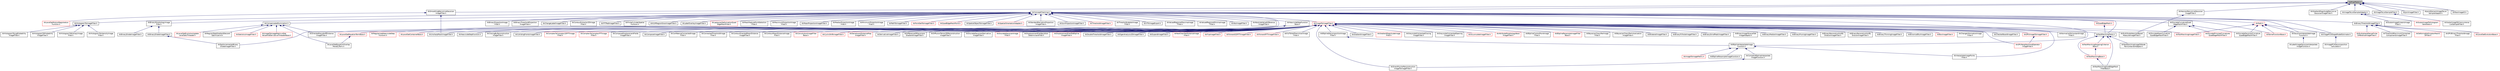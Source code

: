 digraph "itkPixelTraits.h"
{
 // LATEX_PDF_SIZE
  edge [fontname="Helvetica",fontsize="10",labelfontname="Helvetica",labelfontsize="10"];
  node [fontname="Helvetica",fontsize="10",shape=record];
  Node1 [label="itkPixelTraits.h",height=0.2,width=0.4,color="black", fillcolor="grey75", style="filled", fontcolor="black",tooltip=" "];
  Node1 -> Node2 [dir="back",color="midnightblue",fontsize="10",style="solid",fontname="Helvetica"];
  Node2 [label="itkConceptChecking.h",height=0.2,width=0.4,color="black", fillcolor="white", style="filled",URL="$itkConceptChecking_8h.html",tooltip=" "];
  Node2 -> Node3 [dir="back",color="midnightblue",fontsize="10",style="solid",fontname="Helvetica"];
  Node3 [label="itkAbsImageFilter.h",height=0.2,width=0.4,color="black", fillcolor="white", style="filled",URL="$itkAbsImageFilter_8h.html",tooltip=" "];
  Node2 -> Node4 [dir="back",color="midnightblue",fontsize="10",style="solid",fontname="Helvetica"];
  Node4 [label="itkAbsoluteValueDifference\lImageFilter.h",height=0.2,width=0.4,color="black", fillcolor="white", style="filled",URL="$itkAbsoluteValueDifferenceImageFilter_8h.html",tooltip=" "];
  Node2 -> Node5 [dir="back",color="midnightblue",fontsize="10",style="solid",fontname="Helvetica"];
  Node5 [label="itkBSplineInterpolateImage\lFunction.h",height=0.2,width=0.4,color="black", fillcolor="white", style="filled",URL="$itkBSplineInterpolateImageFunction_8h.html",tooltip=" "];
  Node5 -> Node6 [dir="back",color="midnightblue",fontsize="10",style="solid",fontname="Helvetica"];
  Node6 [label="itkBSplineResampleImageFunction.h",height=0.2,width=0.4,color="black", fillcolor="white", style="filled",URL="$itkBSplineResampleImageFunction_8h.html",tooltip=" "];
  Node5 -> Node7 [dir="back",color="midnightblue",fontsize="10",style="solid",fontname="Helvetica"];
  Node7 [label="itkComplexBSplineInterpolate\lImageFunction.h",height=0.2,width=0.4,color="black", fillcolor="white", style="filled",URL="$itkComplexBSplineInterpolateImageFunction_8h.html",tooltip=" "];
  Node7 -> Node8 [dir="back",color="midnightblue",fontsize="10",style="solid",fontname="Helvetica"];
  Node8 [label="itkDirectFourierReconstruction\lImageToImageFilter.h",height=0.2,width=0.4,color="black", fillcolor="white", style="filled",URL="$itkDirectFourierReconstructionImageToImageFilter_8h.html",tooltip=" "];
  Node5 -> Node9 [dir="back",color="midnightblue",fontsize="10",style="solid",fontname="Helvetica"];
  Node9 [label="itkImageToImageMetric.h",height=0.2,width=0.4,color="red", fillcolor="white", style="filled",URL="$itkImageToImageMetric_8h.html",tooltip=" "];
  Node5 -> Node28 [dir="back",color="midnightblue",fontsize="10",style="solid",fontname="Helvetica"];
  Node28 [label="itkInterpolateImagePoints\lFilter.h",height=0.2,width=0.4,color="black", fillcolor="white", style="filled",URL="$itkInterpolateImagePointsFilter_8h.html",tooltip=" "];
  Node2 -> Node29 [dir="back",color="midnightblue",fontsize="10",style="solid",fontname="Helvetica"];
  Node29 [label="itkBinaryMorphologyImage\lFilter.h",height=0.2,width=0.4,color="black", fillcolor="white", style="filled",URL="$itkBinaryMorphologyImageFilter_8h.html",tooltip=" "];
  Node29 -> Node30 [dir="back",color="midnightblue",fontsize="10",style="solid",fontname="Helvetica"];
  Node30 [label="itkBinaryDilateImageFilter.h",height=0.2,width=0.4,color="black", fillcolor="white", style="filled",URL="$itkBinaryDilateImageFilter_8h.html",tooltip=" "];
  Node30 -> Node31 [dir="back",color="midnightblue",fontsize="10",style="solid",fontname="Helvetica"];
  Node31 [label="itkFastIncrementalBinary\lDilateImageFilter.h",height=0.2,width=0.4,color="black", fillcolor="white", style="filled",URL="$itkFastIncrementalBinaryDilateImageFilter_8h.html",tooltip=" "];
  Node29 -> Node32 [dir="back",color="midnightblue",fontsize="10",style="solid",fontname="Helvetica"];
  Node32 [label="itkBinaryErodeImageFilter.h",height=0.2,width=0.4,color="black", fillcolor="white", style="filled",URL="$itkBinaryErodeImageFilter_8h.html",tooltip=" "];
  Node2 -> Node33 [dir="back",color="midnightblue",fontsize="10",style="solid",fontname="Helvetica"];
  Node33 [label="itkBinaryProjectionImage\lFilter.h",height=0.2,width=0.4,color="black", fillcolor="white", style="filled",URL="$itkBinaryProjectionImageFilter_8h.html",tooltip=" "];
  Node2 -> Node34 [dir="back",color="midnightblue",fontsize="10",style="solid",fontname="Helvetica"];
  Node34 [label="itkBinaryThresholdImageFilter.h",height=0.2,width=0.4,color="black", fillcolor="white", style="filled",URL="$itkBinaryThresholdImageFilter_8h.html",tooltip=" "];
  Node34 -> Node35 [dir="back",color="midnightblue",fontsize="10",style="solid",fontname="Helvetica"];
  Node35 [label="itkDeformableSimplexMesh3\lDFilter.h",height=0.2,width=0.4,color="red", fillcolor="white", style="filled",URL="$itkDeformableSimplexMesh3DFilter_8h.html",tooltip=" "];
  Node34 -> Node38 [dir="back",color="midnightblue",fontsize="10",style="solid",fontname="Helvetica"];
  Node38 [label="itkGPUBinaryThresholdImage\lFilter.h",height=0.2,width=0.4,color="black", fillcolor="white", style="filled",URL="$itkGPUBinaryThresholdImageFilter_8h.html",tooltip=" "];
  Node34 -> Node39 [dir="back",color="midnightblue",fontsize="10",style="solid",fontname="Helvetica"];
  Node39 [label="itkLevelSetEvolutionBase.h",height=0.2,width=0.4,color="red", fillcolor="white", style="filled",URL="$itkLevelSetEvolutionBase_8h.html",tooltip=" "];
  Node34 -> Node41 [dir="back",color="midnightblue",fontsize="10",style="solid",fontname="Helvetica"];
  Node41 [label="itkMultiphaseDenseFinite\lDifferenceImageFilter.h",height=0.2,width=0.4,color="red", fillcolor="white", style="filled",URL="$itkMultiphaseDenseFiniteDifferenceImageFilter_8h.html",tooltip=" "];
  Node34 -> Node43 [dir="back",color="midnightblue",fontsize="10",style="solid",fontname="Helvetica"];
  Node43 [label="itkThresholdMaximumConnected\lComponentsImageFilter.h",height=0.2,width=0.4,color="black", fillcolor="white", style="filled",URL="$itkThresholdMaximumConnectedComponentsImageFilter_8h.html",tooltip=" "];
  Node2 -> Node44 [dir="back",color="midnightblue",fontsize="10",style="solid",fontname="Helvetica"];
  Node44 [label="itkBinaryThresholdProjection\lImageFilter.h",height=0.2,width=0.4,color="black", fillcolor="white", style="filled",URL="$itkBinaryThresholdProjectionImageFilter_8h.html",tooltip=" "];
  Node2 -> Node45 [dir="back",color="midnightblue",fontsize="10",style="solid",fontname="Helvetica"];
  Node45 [label="itkChangeLabelImageFilter.h",height=0.2,width=0.4,color="black", fillcolor="white", style="filled",URL="$itkChangeLabelImageFilter_8h.html",tooltip=" "];
  Node2 -> Node46 [dir="back",color="midnightblue",fontsize="10",style="solid",fontname="Helvetica"];
  Node46 [label="itkCompensatedSummation.h",height=0.2,width=0.4,color="black", fillcolor="white", style="filled",URL="$itkCompensatedSummation_8h.html",tooltip=" "];
  Node46 -> Node47 [dir="back",color="midnightblue",fontsize="10",style="solid",fontname="Helvetica"];
  Node47 [label="itkDirectedHausdorffDistance\lImageFilter.h",height=0.2,width=0.4,color="black", fillcolor="white", style="filled",URL="$itkDirectedHausdorffDistanceImageFilter_8h.html",tooltip=" "];
  Node46 -> Node48 [dir="back",color="midnightblue",fontsize="10",style="solid",fontname="Helvetica"];
  Node48 [label="itkImageToImageMetricv4Get\lValueAndDerivativeThreaderBase.h",height=0.2,width=0.4,color="red", fillcolor="white", style="filled",URL="$itkImageToImageMetricv4GetValueAndDerivativeThreaderBase_8h.html",tooltip=" "];
  Node46 -> Node69 [dir="back",color="midnightblue",fontsize="10",style="solid",fontname="Helvetica"];
  Node69 [label="itkLevelSetEquationOverlap\lPenaltyTerm.h",height=0.2,width=0.4,color="black", fillcolor="white", style="filled",URL="$itkLevelSetEquationOverlapPenaltyTerm_8h.html",tooltip=" "];
  Node46 -> Node70 [dir="back",color="midnightblue",fontsize="10",style="solid",fontname="Helvetica"];
  Node70 [label="itkLevelSetEvolutionUpdate\lLevelSetsThreader.h",height=0.2,width=0.4,color="red", fillcolor="white", style="filled",URL="$itkLevelSetEvolutionUpdateLevelSetsThreader_8h.html",tooltip=" "];
  Node46 -> Node71 [dir="back",color="midnightblue",fontsize="10",style="solid",fontname="Helvetica"];
  Node71 [label="itkRegularStepGradientDescent\lOptimizerv4.h",height=0.2,width=0.4,color="black", fillcolor="white", style="filled",URL="$itkRegularStepGradientDescentOptimizerv4_8h.html",tooltip=" "];
  Node46 -> Node72 [dir="back",color="midnightblue",fontsize="10",style="solid",fontname="Helvetica"];
  Node72 [label="itkStatisticsImageFilter.h",height=0.2,width=0.4,color="red", fillcolor="white", style="filled",URL="$itkStatisticsImageFilter_8h.html",tooltip=" "];
  Node2 -> Node74 [dir="back",color="midnightblue",fontsize="10",style="solid",fontname="Helvetica"];
  Node74 [label="itkContourExtractor2DImage\lFilter.h",height=0.2,width=0.4,color="black", fillcolor="white", style="filled",URL="$itkContourExtractor2DImageFilter_8h.html",tooltip=" "];
  Node2 -> Node75 [dir="back",color="midnightblue",fontsize="10",style="solid",fontname="Helvetica"];
  Node75 [label="itkDiscreteCurvatureQuad\lEdgeMeshFilter.h",height=0.2,width=0.4,color="black", fillcolor="white", style="filled",URL="$itkDiscreteCurvatureQuadEdgeMeshFilter_8h.html",tooltip=" "];
  Node75 -> Node76 [dir="back",color="midnightblue",fontsize="10",style="solid",fontname="Helvetica"];
  Node76 [label="itkDiscreteGaussianCurvature\lQuadEdgeMeshFilter.h",height=0.2,width=0.4,color="black", fillcolor="white", style="filled",URL="$itkDiscreteGaussianCurvatureQuadEdgeMeshFilter_8h.html",tooltip=" "];
  Node75 -> Node77 [dir="back",color="midnightblue",fontsize="10",style="solid",fontname="Helvetica"];
  Node77 [label="itkDiscreteMeanCurvature\lQuadEdgeMeshFilter.h",height=0.2,width=0.4,color="black", fillcolor="white", style="filled",URL="$itkDiscreteMeanCurvatureQuadEdgeMeshFilter_8h.html",tooltip=" "];
  Node75 -> Node78 [dir="back",color="midnightblue",fontsize="10",style="solid",fontname="Helvetica"];
  Node78 [label="itkDiscretePrincipalCurvatures\lQuadEdgeMeshFilter.h",height=0.2,width=0.4,color="red", fillcolor="white", style="filled",URL="$itkDiscretePrincipalCurvaturesQuadEdgeMeshFilter_8h.html",tooltip=" "];
  Node2 -> Node81 [dir="back",color="midnightblue",fontsize="10",style="solid",fontname="Helvetica"];
  Node81 [label="itkFFTPadImageFilter.h",height=0.2,width=0.4,color="black", fillcolor="white", style="filled",URL="$itkFFTPadImageFilter_8h.html",tooltip=" "];
  Node2 -> Node31 [dir="back",color="midnightblue",fontsize="10",style="solid",fontname="Helvetica"];
  Node2 -> Node82 [dir="back",color="midnightblue",fontsize="10",style="solid",fontname="Helvetica"];
  Node82 [label="itkFastMarchingTraits.h",height=0.2,width=0.4,color="black", fillcolor="white", style="filled",URL="$itkFastMarchingTraits_8h.html",tooltip=" "];
  Node82 -> Node83 [dir="back",color="midnightblue",fontsize="10",style="solid",fontname="Helvetica"];
  Node83 [label="itkFastMarchingBase.h",height=0.2,width=0.4,color="red", fillcolor="white", style="filled",URL="$itkFastMarchingBase_8h.html",tooltip=" "];
  Node83 -> Node87 [dir="back",color="midnightblue",fontsize="10",style="solid",fontname="Helvetica"];
  Node87 [label="itkFastMarchingQuadEdgeMesh\lFilterBase.h",height=0.2,width=0.4,color="black", fillcolor="white", style="filled",URL="$itkFastMarchingQuadEdgeMeshFilterBase_8h.html",tooltip=" "];
  Node82 -> Node88 [dir="back",color="midnightblue",fontsize="10",style="solid",fontname="Helvetica"];
  Node88 [label="itkFastMarchingImageToNode\lPairContainerAdaptor.h",height=0.2,width=0.4,color="black", fillcolor="white", style="filled",URL="$itkFastMarchingImageToNodePairContainerAdaptor_8h.html",tooltip=" "];
  Node82 -> Node87 [dir="back",color="midnightblue",fontsize="10",style="solid",fontname="Helvetica"];
  Node82 -> Node89 [dir="back",color="midnightblue",fontsize="10",style="solid",fontname="Helvetica"];
  Node89 [label="itkFastMarchingStoppingCriterion\lBase.h",height=0.2,width=0.4,color="red", fillcolor="white", style="filled",URL="$itkFastMarchingStoppingCriterionBase_8h.html",tooltip=" "];
  Node89 -> Node83 [dir="back",color="midnightblue",fontsize="10",style="solid",fontname="Helvetica"];
  Node2 -> Node93 [dir="back",color="midnightblue",fontsize="10",style="solid",fontname="Helvetica"];
  Node93 [label="itkFiniteCylinderSpatial\lFunction.h",height=0.2,width=0.4,color="black", fillcolor="white", style="filled",URL="$itkFiniteCylinderSpatialFunction_8h.html",tooltip=" "];
  Node2 -> Node94 [dir="back",color="midnightblue",fontsize="10",style="solid",fontname="Helvetica"];
  Node94 [label="itkGaussianInterpolateImage\lFunction.h",height=0.2,width=0.4,color="black", fillcolor="white", style="filled",URL="$itkGaussianInterpolateImageFunction_8h.html",tooltip=" "];
  Node94 -> Node95 [dir="back",color="midnightblue",fontsize="10",style="solid",fontname="Helvetica"];
  Node95 [label="itkLabelImageGaussianInterpolate\lImageFunction.h",height=0.2,width=0.4,color="black", fillcolor="white", style="filled",URL="$itkLabelImageGaussianInterpolateImageFunction_8h.html",tooltip=" "];
  Node2 -> Node96 [dir="back",color="midnightblue",fontsize="10",style="solid",fontname="Helvetica"];
  Node96 [label="itkHeavisideStepFunction\lBase.h",height=0.2,width=0.4,color="black", fillcolor="white", style="filled",URL="$itkHeavisideStepFunctionBase_8h.html",tooltip=" "];
  Node96 -> Node97 [dir="back",color="midnightblue",fontsize="10",style="solid",fontname="Helvetica"];
  Node97 [label="itkHeavisideStepFunction.h",height=0.2,width=0.4,color="black", fillcolor="white", style="filled",URL="$itkHeavisideStepFunction_8h.html",tooltip=" "];
  Node96 -> Node98 [dir="back",color="midnightblue",fontsize="10",style="solid",fontname="Helvetica"];
  Node98 [label="itkLevelSetContainerBase.h",height=0.2,width=0.4,color="red", fillcolor="white", style="filled",URL="$itkLevelSetContainerBase_8h.html",tooltip=" "];
  Node96 -> Node100 [dir="back",color="midnightblue",fontsize="10",style="solid",fontname="Helvetica"];
  Node100 [label="itkLevelSetEquationTermBase.h",height=0.2,width=0.4,color="red", fillcolor="white", style="filled",URL="$itkLevelSetEquationTermBase_8h.html",tooltip=" "];
  Node100 -> Node69 [dir="back",color="midnightblue",fontsize="10",style="solid",fontname="Helvetica"];
  Node96 -> Node110 [dir="back",color="midnightblue",fontsize="10",style="solid",fontname="Helvetica"];
  Node110 [label="itkRegularizedHeavisideStep\lFunction.h",height=0.2,width=0.4,color="red", fillcolor="white", style="filled",URL="$itkRegularizedHeavisideStepFunction_8h.html",tooltip=" "];
  Node2 -> Node117 [dir="back",color="midnightblue",fontsize="10",style="solid",fontname="Helvetica"];
  Node117 [label="itkHistogramToImageFilter.h",height=0.2,width=0.4,color="black", fillcolor="white", style="filled",URL="$itkHistogramToImageFilter_8h.html",tooltip=" "];
  Node117 -> Node118 [dir="back",color="midnightblue",fontsize="10",style="solid",fontname="Helvetica"];
  Node118 [label="itkHistogramToEntropyImage\lFilter.h",height=0.2,width=0.4,color="black", fillcolor="white", style="filled",URL="$itkHistogramToEntropyImageFilter_8h.html",tooltip=" "];
  Node117 -> Node119 [dir="back",color="midnightblue",fontsize="10",style="solid",fontname="Helvetica"];
  Node119 [label="itkHistogramToIntensityImage\lFilter.h",height=0.2,width=0.4,color="black", fillcolor="white", style="filled",URL="$itkHistogramToIntensityImageFilter_8h.html",tooltip=" "];
  Node117 -> Node120 [dir="back",color="midnightblue",fontsize="10",style="solid",fontname="Helvetica"];
  Node120 [label="itkHistogramToLogProbability\lImageFilter.h",height=0.2,width=0.4,color="black", fillcolor="white", style="filled",URL="$itkHistogramToLogProbabilityImageFilter_8h.html",tooltip=" "];
  Node117 -> Node121 [dir="back",color="midnightblue",fontsize="10",style="solid",fontname="Helvetica"];
  Node121 [label="itkHistogramToProbability\lImageFilter.h",height=0.2,width=0.4,color="black", fillcolor="white", style="filled",URL="$itkHistogramToProbabilityImageFilter_8h.html",tooltip=" "];
  Node2 -> Node122 [dir="back",color="midnightblue",fontsize="10",style="solid",fontname="Helvetica"];
  Node122 [label="itkImagePCAShapeModelEstimator.h",height=0.2,width=0.4,color="black", fillcolor="white", style="filled",URL="$itkImagePCAShapeModelEstimator_8h.html",tooltip=" "];
  Node122 -> Node123 [dir="back",color="midnightblue",fontsize="10",style="solid",fontname="Helvetica"];
  Node123 [label="itkImagePCADecomposition\lCalculator.h",height=0.2,width=0.4,color="black", fillcolor="white", style="filled",URL="$itkImagePCADecompositionCalculator_8h.html",tooltip=" "];
  Node2 -> Node124 [dir="back",color="midnightblue",fontsize="10",style="solid",fontname="Helvetica"];
  Node124 [label="itkImageToImageFilter.h",height=0.2,width=0.4,color="red", fillcolor="white", style="filled",URL="$itkImageToImageFilter_8h.html",tooltip=" "];
  Node124 -> Node125 [dir="back",color="midnightblue",fontsize="10",style="solid",fontname="Helvetica"];
  Node125 [label="itkAccumulateImageFilter.h",height=0.2,width=0.4,color="red", fillcolor="white", style="filled",URL="$itkAccumulateImageFilter_8h.html",tooltip=" "];
  Node124 -> Node127 [dir="back",color="midnightblue",fontsize="10",style="solid",fontname="Helvetica"];
  Node127 [label="itkAttributeMorphologyBase\lImageFilter.h",height=0.2,width=0.4,color="red", fillcolor="white", style="filled",URL="$itkAttributeMorphologyBaseImageFilter_8h.html",tooltip=" "];
  Node124 -> Node130 [dir="back",color="midnightblue",fontsize="10",style="solid",fontname="Helvetica"];
  Node130 [label="itkBSplineControlPointImage\lFilter.h",height=0.2,width=0.4,color="black", fillcolor="white", style="filled",URL="$itkBSplineControlPointImageFilter_8h.html",tooltip=" "];
  Node124 -> Node131 [dir="back",color="midnightblue",fontsize="10",style="solid",fontname="Helvetica"];
  Node131 [label="itkBSplineDecompositionImage\lFilter.h",height=0.2,width=0.4,color="black", fillcolor="white", style="filled",URL="$itkBSplineDecompositionImageFilter_8h.html",tooltip=" "];
  Node131 -> Node5 [dir="back",color="midnightblue",fontsize="10",style="solid",fontname="Helvetica"];
  Node124 -> Node132 [dir="back",color="midnightblue",fontsize="10",style="solid",fontname="Helvetica"];
  Node132 [label="itkBSplineResampleImageFilter\lBase.h",height=0.2,width=0.4,color="red", fillcolor="white", style="filled",URL="$itkBSplineResampleImageFilterBase_8h.html",tooltip=" "];
  Node124 -> Node138 [dir="back",color="midnightblue",fontsize="10",style="solid",fontname="Helvetica"];
  Node138 [label="itkBayesianClassifierImage\lFilter.h",height=0.2,width=0.4,color="black", fillcolor="white", style="filled",URL="$itkBayesianClassifierImageFilter_8h.html",tooltip=" "];
  Node124 -> Node139 [dir="back",color="midnightblue",fontsize="10",style="solid",fontname="Helvetica"];
  Node139 [label="itkBayesianClassifierInitialization\lImageFilter.h",height=0.2,width=0.4,color="black", fillcolor="white", style="filled",URL="$itkBayesianClassifierInitializationImageFilter_8h.html",tooltip=" "];
  Node124 -> Node140 [dir="back",color="midnightblue",fontsize="10",style="solid",fontname="Helvetica"];
  Node140 [label="itkBilateralImageFilter.h",height=0.2,width=0.4,color="black", fillcolor="white", style="filled",URL="$itkBilateralImageFilter_8h.html",tooltip=" "];
  Node124 -> Node141 [dir="back",color="midnightblue",fontsize="10",style="solid",fontname="Helvetica"];
  Node141 [label="itkBinaryFillholeImageFilter.h",height=0.2,width=0.4,color="black", fillcolor="white", style="filled",URL="$itkBinaryFillholeImageFilter_8h.html",tooltip=" "];
  Node124 -> Node142 [dir="back",color="midnightblue",fontsize="10",style="solid",fontname="Helvetica"];
  Node142 [label="itkBinaryGrindPeakImageFilter.h",height=0.2,width=0.4,color="black", fillcolor="white", style="filled",URL="$itkBinaryGrindPeakImageFilter_8h.html",tooltip=" "];
  Node124 -> Node143 [dir="back",color="midnightblue",fontsize="10",style="solid",fontname="Helvetica"];
  Node143 [label="itkBinaryImageToLevelSet\lImageAdaptor.h",height=0.2,width=0.4,color="black", fillcolor="white", style="filled",URL="$itkBinaryImageToLevelSetImageAdaptor_8h.html",tooltip=" "];
  Node124 -> Node144 [dir="back",color="midnightblue",fontsize="10",style="solid",fontname="Helvetica"];
  Node144 [label="itkBinaryMedianImageFilter.h",height=0.2,width=0.4,color="black", fillcolor="white", style="filled",URL="$itkBinaryMedianImageFilter_8h.html",tooltip=" "];
  Node124 -> Node145 [dir="back",color="midnightblue",fontsize="10",style="solid",fontname="Helvetica"];
  Node145 [label="itkBinaryPruningImageFilter.h",height=0.2,width=0.4,color="black", fillcolor="white", style="filled",URL="$itkBinaryPruningImageFilter_8h.html",tooltip=" "];
  Node124 -> Node146 [dir="back",color="midnightblue",fontsize="10",style="solid",fontname="Helvetica"];
  Node146 [label="itkBinaryReconstructionBy\lDilationImageFilter.h",height=0.2,width=0.4,color="black", fillcolor="white", style="filled",URL="$itkBinaryReconstructionByDilationImageFilter_8h.html",tooltip=" "];
  Node124 -> Node147 [dir="back",color="midnightblue",fontsize="10",style="solid",fontname="Helvetica"];
  Node147 [label="itkBinaryReconstructionBy\lErosionImageFilter.h",height=0.2,width=0.4,color="black", fillcolor="white", style="filled",URL="$itkBinaryReconstructionByErosionImageFilter_8h.html",tooltip=" "];
  Node124 -> Node148 [dir="back",color="midnightblue",fontsize="10",style="solid",fontname="Helvetica"];
  Node148 [label="itkBinaryThinningImageFilter.h",height=0.2,width=0.4,color="black", fillcolor="white", style="filled",URL="$itkBinaryThinningImageFilter_8h.html",tooltip=" "];
  Node124 -> Node149 [dir="back",color="midnightblue",fontsize="10",style="solid",fontname="Helvetica"];
  Node149 [label="itkBinomialBlurImageFilter.h",height=0.2,width=0.4,color="black", fillcolor="white", style="filled",URL="$itkBinomialBlurImageFilter_8h.html",tooltip=" "];
  Node124 -> Node150 [dir="back",color="midnightblue",fontsize="10",style="solid",fontname="Helvetica"];
  Node150 [label="itkBoxImageFilter.h",height=0.2,width=0.4,color="red", fillcolor="white", style="filled",URL="$itkBoxImageFilter_8h.html",tooltip=" "];
  Node124 -> Node198 [dir="back",color="midnightblue",fontsize="10",style="solid",fontname="Helvetica"];
  Node198 [label="itkChangeInformationImage\lFilter.h",height=0.2,width=0.4,color="black", fillcolor="white", style="filled",URL="$itkChangeInformationImageFilter_8h.html",tooltip=" "];
  Node124 -> Node199 [dir="back",color="midnightblue",fontsize="10",style="solid",fontname="Helvetica"];
  Node199 [label="itkCheckerBoardImageFilter.h",height=0.2,width=0.4,color="black", fillcolor="white", style="filled",URL="$itkCheckerBoardImageFilter_8h.html",tooltip=" "];
  Node124 -> Node200 [dir="back",color="midnightblue",fontsize="10",style="solid",fontname="Helvetica"];
  Node200 [label="itkClosingByReconstruction\lImageFilter.h",height=0.2,width=0.4,color="black", fillcolor="white", style="filled",URL="$itkClosingByReconstructionImageFilter_8h.html",tooltip=" "];
  Node124 -> Node201 [dir="back",color="midnightblue",fontsize="10",style="solid",fontname="Helvetica"];
  Node201 [label="itkCollidingFrontsImageFilter.h",height=0.2,width=0.4,color="black", fillcolor="white", style="filled",URL="$itkCollidingFrontsImageFilter_8h.html",tooltip=" "];
  Node124 -> Node202 [dir="back",color="midnightblue",fontsize="10",style="solid",fontname="Helvetica"];
  Node202 [label="itkComplexToComplex1DFFTImage\lFilter.h",height=0.2,width=0.4,color="red", fillcolor="white", style="filled",URL="$itkComplexToComplex1DFFTImageFilter_8h.html",tooltip=" "];
  Node124 -> Node205 [dir="back",color="midnightblue",fontsize="10",style="solid",fontname="Helvetica"];
  Node205 [label="itkComplexToComplexFFTImage\lFilter.h",height=0.2,width=0.4,color="red", fillcolor="white", style="filled",URL="$itkComplexToComplexFFTImageFilter_8h.html",tooltip=" "];
  Node124 -> Node208 [dir="back",color="midnightblue",fontsize="10",style="solid",fontname="Helvetica"];
  Node208 [label="itkComposeDisplacementFields\lImageFilter.h",height=0.2,width=0.4,color="black", fillcolor="white", style="filled",URL="$itkComposeDisplacementFieldsImageFilter_8h.html",tooltip=" "];
  Node124 -> Node209 [dir="back",color="midnightblue",fontsize="10",style="solid",fontname="Helvetica"];
  Node209 [label="itkComposeImageFilter.h",height=0.2,width=0.4,color="black", fillcolor="white", style="filled",URL="$itkComposeImageFilter_8h.html",tooltip=" "];
  Node124 -> Node210 [dir="back",color="midnightblue",fontsize="10",style="solid",fontname="Helvetica"];
  Node210 [label="itkConfidenceConnectedImage\lFilter.h",height=0.2,width=0.4,color="black", fillcolor="white", style="filled",URL="$itkConfidenceConnectedImageFilter_8h.html",tooltip=" "];
  Node124 -> Node211 [dir="back",color="midnightblue",fontsize="10",style="solid",fontname="Helvetica"];
  Node211 [label="itkConnectedThresholdImage\lFilter.h",height=0.2,width=0.4,color="black", fillcolor="white", style="filled",URL="$itkConnectedThresholdImageFilter_8h.html",tooltip=" "];
  Node124 -> Node212 [dir="back",color="midnightblue",fontsize="10",style="solid",fontname="Helvetica"];
  Node212 [label="itkContourDirectedMeanDistance\lImageFilter.h",height=0.2,width=0.4,color="black", fillcolor="white", style="filled",URL="$itkContourDirectedMeanDistanceImageFilter_8h.html",tooltip=" "];
  Node124 -> Node213 [dir="back",color="midnightblue",fontsize="10",style="solid",fontname="Helvetica"];
  Node213 [label="itkContourMeanDistanceImage\lFilter.h",height=0.2,width=0.4,color="black", fillcolor="white", style="filled",URL="$itkContourMeanDistanceImageFilter_8h.html",tooltip=" "];
  Node124 -> Node214 [dir="back",color="midnightblue",fontsize="10",style="solid",fontname="Helvetica"];
  Node214 [label="itkConvolutionImageFilter\lBase.h",height=0.2,width=0.4,color="red", fillcolor="white", style="filled",URL="$itkConvolutionImageFilterBase_8h.html",tooltip=" "];
  Node124 -> Node228 [dir="back",color="midnightblue",fontsize="10",style="solid",fontname="Helvetica"];
  Node228 [label="itkCyclicShiftImageFilter.h",height=0.2,width=0.4,color="red", fillcolor="white", style="filled",URL="$itkCyclicShiftImageFilter_8h.html",tooltip=" "];
  Node124 -> Node230 [dir="back",color="midnightblue",fontsize="10",style="solid",fontname="Helvetica"];
  Node230 [label="itkDanielssonDistanceMap\lImageFilter.h",height=0.2,width=0.4,color="red", fillcolor="white", style="filled",URL="$itkDanielssonDistanceMapImageFilter_8h.html",tooltip=" "];
  Node124 -> Node234 [dir="back",color="midnightblue",fontsize="10",style="solid",fontname="Helvetica"];
  Node234 [label="itkDerivativeImageFilter.h",height=0.2,width=0.4,color="black", fillcolor="white", style="filled",URL="$itkDerivativeImageFilter_8h.html",tooltip=" "];
  Node124 -> Node235 [dir="back",color="midnightblue",fontsize="10",style="solid",fontname="Helvetica"];
  Node235 [label="itkDifferenceOfGaussians\lGradientImageFilter.h",height=0.2,width=0.4,color="black", fillcolor="white", style="filled",URL="$itkDifferenceOfGaussiansGradientImageFilter_8h.html",tooltip=" "];
  Node124 -> Node236 [dir="back",color="midnightblue",fontsize="10",style="solid",fontname="Helvetica"];
  Node236 [label="itkDiffusionTensor3DReconstruction\lImageFilter.h",height=0.2,width=0.4,color="black", fillcolor="white", style="filled",URL="$itkDiffusionTensor3DReconstructionImageFilter_8h.html",tooltip=" "];
  Node124 -> Node8 [dir="back",color="midnightblue",fontsize="10",style="solid",fontname="Helvetica"];
  Node124 -> Node47 [dir="back",color="midnightblue",fontsize="10",style="solid",fontname="Helvetica"];
  Node124 -> Node237 [dir="back",color="midnightblue",fontsize="10",style="solid",fontname="Helvetica"];
  Node237 [label="itkDiscreteGaussianDerivative\lImageFilter.h",height=0.2,width=0.4,color="black", fillcolor="white", style="filled",URL="$itkDiscreteGaussianDerivativeImageFilter_8h.html",tooltip=" "];
  Node124 -> Node238 [dir="back",color="midnightblue",fontsize="10",style="solid",fontname="Helvetica"];
  Node238 [label="itkDiscreteGaussianImage\lFilter.h",height=0.2,width=0.4,color="red", fillcolor="white", style="filled",URL="$itkDiscreteGaussianImageFilter_8h.html",tooltip=" "];
  Node124 -> Node241 [dir="back",color="midnightblue",fontsize="10",style="solid",fontname="Helvetica"];
  Node241 [label="itkDisplacementFieldJacobian\lDeterminantFilter.h",height=0.2,width=0.4,color="black", fillcolor="white", style="filled",URL="$itkDisplacementFieldJacobianDeterminantFilter_8h.html",tooltip=" "];
  Node124 -> Node242 [dir="back",color="midnightblue",fontsize="10",style="solid",fontname="Helvetica"];
  Node242 [label="itkDisplacementFieldToBSpline\lImageFilter.h",height=0.2,width=0.4,color="red", fillcolor="white", style="filled",URL="$itkDisplacementFieldToBSplineImageFilter_8h.html",tooltip=" "];
  Node124 -> Node245 [dir="back",color="midnightblue",fontsize="10",style="solid",fontname="Helvetica"];
  Node245 [label="itkDoubleThresholdImageFilter.h",height=0.2,width=0.4,color="black", fillcolor="white", style="filled",URL="$itkDoubleThresholdImageFilter_8h.html",tooltip=" "];
  Node124 -> Node246 [dir="back",color="midnightblue",fontsize="10",style="solid",fontname="Helvetica"];
  Node246 [label="itkEigenAnalysis2DImageFilter.h",height=0.2,width=0.4,color="black", fillcolor="white", style="filled",URL="$itkEigenAnalysis2DImageFilter_8h.html",tooltip=" "];
  Node124 -> Node247 [dir="back",color="midnightblue",fontsize="10",style="solid",fontname="Helvetica"];
  Node247 [label="itkExpandImageFilter.h",height=0.2,width=0.4,color="black", fillcolor="white", style="filled",URL="$itkExpandImageFilter_8h.html",tooltip=" "];
  Node124 -> Node248 [dir="back",color="midnightblue",fontsize="10",style="solid",fontname="Helvetica"];
  Node248 [label="itkFastChamferDistanceImage\lFilter.h",height=0.2,width=0.4,color="red", fillcolor="white", style="filled",URL="$itkFastChamferDistanceImageFilter_8h.html",tooltip=" "];
  Node124 -> Node253 [dir="back",color="midnightblue",fontsize="10",style="solid",fontname="Helvetica"];
  Node253 [label="itkFastMarchingImageFilter.h",height=0.2,width=0.4,color="red", fillcolor="white", style="filled",URL="$itkFastMarchingImageFilter_8h.html",tooltip=" "];
  Node124 -> Node82 [dir="back",color="midnightblue",fontsize="10",style="solid",fontname="Helvetica"];
  Node124 -> Node259 [dir="back",color="midnightblue",fontsize="10",style="solid",fontname="Helvetica"];
  Node259 [label="itkFlipImageFilter.h",height=0.2,width=0.4,color="red", fillcolor="white", style="filled",URL="$itkFlipImageFilter_8h.html",tooltip=" "];
  Node124 -> Node261 [dir="back",color="midnightblue",fontsize="10",style="solid",fontname="Helvetica"];
  Node261 [label="itkForward1DFFTImageFilter.h",height=0.2,width=0.4,color="red", fillcolor="white", style="filled",URL="$itkForward1DFFTImageFilter_8h.html",tooltip=" "];
  Node124 -> Node264 [dir="back",color="midnightblue",fontsize="10",style="solid",fontname="Helvetica"];
  Node264 [label="itkForwardFFTImageFilter.h",height=0.2,width=0.4,color="red", fillcolor="white", style="filled",URL="$itkForwardFFTImageFilter_8h.html",tooltip=" "];
  Node124 -> Node267 [dir="back",color="midnightblue",fontsize="10",style="solid",fontname="Helvetica"];
  Node267 [label="itkFullToHalfHermitianImage\lFilter.h",height=0.2,width=0.4,color="black", fillcolor="white", style="filled",URL="$itkFullToHalfHermitianImageFilter_8h.html",tooltip=" "];
  Node124 -> Node268 [dir="back",color="midnightblue",fontsize="10",style="solid",fontname="Helvetica"];
  Node268 [label="itkGPUImageToImageFilter.h",height=0.2,width=0.4,color="red", fillcolor="white", style="filled",URL="$itkGPUImageToImageFilter_8h.html",tooltip=" "];
  Node268 -> Node279 [dir="back",color="midnightblue",fontsize="10",style="solid",fontname="Helvetica"];
  Node279 [label="itkGPUNeighborhoodOperator\lImageFilter.h",height=0.2,width=0.4,color="red", fillcolor="white", style="filled",URL="$itkGPUNeighborhoodOperatorImageFilter_8h.html",tooltip=" "];
  Node124 -> Node279 [dir="back",color="midnightblue",fontsize="10",style="solid",fontname="Helvetica"];
  Node124 -> Node280 [dir="back",color="midnightblue",fontsize="10",style="solid",fontname="Helvetica"];
  Node280 [label="itkGradientImageFilter.h",height=0.2,width=0.4,color="black", fillcolor="white", style="filled",URL="$itkGradientImageFilter_8h.html",tooltip=" "];
  Node124 -> Node281 [dir="back",color="midnightblue",fontsize="10",style="solid",fontname="Helvetica"];
  Node281 [label="itkGradientMagnitudeImage\lFilter.h",height=0.2,width=0.4,color="red", fillcolor="white", style="filled",URL="$itkGradientMagnitudeImageFilter_8h.html",tooltip=" "];
  Node124 -> Node283 [dir="back",color="midnightblue",fontsize="10",style="solid",fontname="Helvetica"];
  Node283 [label="itkGrayscaleConnectedClosing\lImageFilter.h",height=0.2,width=0.4,color="black", fillcolor="white", style="filled",URL="$itkGrayscaleConnectedClosingImageFilter_8h.html",tooltip=" "];
  Node124 -> Node284 [dir="back",color="midnightblue",fontsize="10",style="solid",fontname="Helvetica"];
  Node284 [label="itkGrayscaleConnectedOpening\lImageFilter.h",height=0.2,width=0.4,color="black", fillcolor="white", style="filled",URL="$itkGrayscaleConnectedOpeningImageFilter_8h.html",tooltip=" "];
  Node124 -> Node28 [dir="back",color="midnightblue",fontsize="10",style="solid",fontname="Helvetica"];
  Node124 -> Node416 [dir="back",color="midnightblue",fontsize="10",style="solid",fontname="Helvetica"];
  Node416 [label="itkMultiScaleHessianBased\lMeasureImageFilter.h",height=0.2,width=0.4,color="black", fillcolor="white", style="filled",URL="$itkMultiScaleHessianBasedMeasureImageFilter_8h.html",tooltip=" "];
  Node124 -> Node579 [dir="back",color="midnightblue",fontsize="10",style="solid",fontname="Helvetica"];
  Node579 [label="itkNormalizeToConstantImage\lFilter.h",height=0.2,width=0.4,color="black", fillcolor="white", style="filled",URL="$itkNormalizeToConstantImageFilter_8h.html",tooltip=" "];
  Node124 -> Node420 [dir="back",color="midnightblue",fontsize="10",style="solid",fontname="Helvetica"];
  Node420 [label="itkUnsharpMaskImageFilter.h",height=0.2,width=0.4,color="black", fillcolor="white", style="filled",URL="$itkUnsharpMaskImageFilter_8h.html",tooltip=" "];
  Node2 -> Node611 [dir="back",color="midnightblue",fontsize="10",style="solid",fontname="Helvetica"];
  Node611 [label="itkKLMRegionGrowImageFilter.h",height=0.2,width=0.4,color="black", fillcolor="white", style="filled",URL="$itkKLMRegionGrowImageFilter_8h.html",tooltip=" "];
  Node2 -> Node666 [dir="back",color="midnightblue",fontsize="10",style="solid",fontname="Helvetica"];
  Node666 [label="itkKernelFunctionBase.h",height=0.2,width=0.4,color="red", fillcolor="white", style="filled",URL="$itkKernelFunctionBase_8h.html",tooltip=" "];
  Node2 -> Node338 [dir="back",color="midnightblue",fontsize="10",style="solid",fontname="Helvetica"];
  Node338 [label="itkLabelOverlayImageFilter.h",height=0.2,width=0.4,color="black", fillcolor="white", style="filled",URL="$itkLabelOverlayImageFilter_8h.html",tooltip=" "];
  Node2 -> Node676 [dir="back",color="midnightblue",fontsize="10",style="solid",fontname="Helvetica"];
  Node676 [label="itkLaplacianDeformationQuad\lEdgeMeshFilter.h",height=0.2,width=0.4,color="red", fillcolor="white", style="filled",URL="$itkLaplacianDeformationQuadEdgeMeshFilter_8h.html",tooltip=" "];
  Node2 -> Node679 [dir="back",color="midnightblue",fontsize="10",style="solid",fontname="Helvetica"];
  Node679 [label="itkMaskFeaturePointSelection\lFilter.h",height=0.2,width=0.4,color="black", fillcolor="white", style="filled",URL="$itkMaskFeaturePointSelectionFilter_8h.html",tooltip=" "];
  Node2 -> Node680 [dir="back",color="midnightblue",fontsize="10",style="solid",fontname="Helvetica"];
  Node680 [label="itkMath.h",height=0.2,width=0.4,color="red", fillcolor="white", style="filled",URL="$itkMath_8h.html",tooltip=" "];
  Node680 -> Node76 [dir="back",color="midnightblue",fontsize="10",style="solid",fontname="Helvetica"];
  Node680 -> Node253 [dir="back",color="midnightblue",fontsize="10",style="solid",fontname="Helvetica"];
  Node680 -> Node94 [dir="back",color="midnightblue",fontsize="10",style="solid",fontname="Helvetica"];
  Node680 -> Node122 [dir="back",color="midnightblue",fontsize="10",style="solid",fontname="Helvetica"];
  Node680 -> Node666 [dir="back",color="midnightblue",fontsize="10",style="solid",fontname="Helvetica"];
  Node2 -> Node598 [dir="back",color="midnightblue",fontsize="10",style="solid",fontname="Helvetica"];
  Node598 [label="itkMaximumProjectionImage\lFilter.h",height=0.2,width=0.4,color="black", fillcolor="white", style="filled",URL="$itkMaximumProjectionImageFilter_8h.html",tooltip=" "];
  Node2 -> Node599 [dir="back",color="midnightblue",fontsize="10",style="solid",fontname="Helvetica"];
  Node599 [label="itkMeanProjectionImageFilter.h",height=0.2,width=0.4,color="black", fillcolor="white", style="filled",URL="$itkMeanProjectionImageFilter_8h.html",tooltip=" "];
  Node2 -> Node600 [dir="back",color="midnightblue",fontsize="10",style="solid",fontname="Helvetica"];
  Node600 [label="itkMedianProjectionImage\lFilter.h",height=0.2,width=0.4,color="black", fillcolor="white", style="filled",URL="$itkMedianProjectionImageFilter_8h.html",tooltip=" "];
  Node2 -> Node601 [dir="back",color="midnightblue",fontsize="10",style="solid",fontname="Helvetica"];
  Node601 [label="itkMinimumProjectionImage\lFilter.h",height=0.2,width=0.4,color="black", fillcolor="white", style="filled",URL="$itkMinimumProjectionImageFilter_8h.html",tooltip=" "];
  Node2 -> Node579 [dir="back",color="midnightblue",fontsize="10",style="solid",fontname="Helvetica"];
  Node2 -> Node878 [dir="back",color="midnightblue",fontsize="10",style="solid",fontname="Helvetica"];
  Node878 [label="itkPathToImageFilter.h",height=0.2,width=0.4,color="black", fillcolor="white", style="filled",URL="$itkPathToImageFilter_8h.html",tooltip=" "];
  Node2 -> Node879 [dir="back",color="midnightblue",fontsize="10",style="solid",fontname="Helvetica"];
  Node879 [label="itkPointSetToImageFilter.h",height=0.2,width=0.4,color="red", fillcolor="white", style="filled",URL="$itkPointSetToImageFilter_8h.html",tooltip=" "];
  Node2 -> Node1296 [dir="back",color="midnightblue",fontsize="10",style="solid",fontname="Helvetica"];
  Node1296 [label="itkQuadEdgeMesh.h",height=0.2,width=0.4,color="red", fillcolor="white", style="filled",URL="$itkQuadEdgeMesh_8h.html",tooltip=" "];
  Node1296 -> Node82 [dir="back",color="midnightblue",fontsize="10",style="solid",fontname="Helvetica"];
  Node2 -> Node1326 [dir="back",color="midnightblue",fontsize="10",style="solid",fontname="Helvetica"];
  Node1326 [label="itkQuadEdgeMeshPoint.h",height=0.2,width=0.4,color="red", fillcolor="white", style="filled",URL="$itkQuadEdgeMeshPoint_8h.html",tooltip=" "];
  Node2 -> Node881 [dir="back",color="midnightblue",fontsize="10",style="solid",fontname="Helvetica"];
  Node881 [label="itkSpatialObjectToImageFilter.h",height=0.2,width=0.4,color="black", fillcolor="white", style="filled",URL="$itkSpatialObjectToImageFilter_8h.html",tooltip=" "];
  Node2 -> Node978 [dir="back",color="midnightblue",fontsize="10",style="solid",fontname="Helvetica"];
  Node978 [label="itkSpatialOrientationAdapter.h",height=0.2,width=0.4,color="red", fillcolor="white", style="filled",URL="$itkSpatialOrientationAdapter_8h.html",tooltip=" "];
  Node2 -> Node602 [dir="back",color="midnightblue",fontsize="10",style="solid",fontname="Helvetica"];
  Node602 [label="itkStandardDeviationProjection\lImageFilter.h",height=0.2,width=0.4,color="black", fillcolor="white", style="filled",URL="$itkStandardDeviationProjectionImageFilter_8h.html",tooltip=" "];
  Node2 -> Node603 [dir="back",color="midnightblue",fontsize="10",style="solid",fontname="Helvetica"];
  Node603 [label="itkSumProjectionImageFilter.h",height=0.2,width=0.4,color="black", fillcolor="white", style="filled",URL="$itkSumProjectionImageFilter_8h.html",tooltip=" "];
  Node2 -> Node429 [dir="back",color="midnightblue",fontsize="10",style="solid",fontname="Helvetica"];
  Node429 [label="itkThresholdImageFilter.h",height=0.2,width=0.4,color="red", fillcolor="white", style="filled",URL="$itkThresholdImageFilter_8h.html",tooltip=" "];
  Node2 -> Node460 [dir="back",color="midnightblue",fontsize="10",style="solid",fontname="Helvetica"];
  Node460 [label="itkThresholdLabelerImage\lFilter.h",height=0.2,width=0.4,color="black", fillcolor="white", style="filled",URL="$itkThresholdLabelerImageFilter_8h.html",tooltip=" "];
  Node2 -> Node1396 [dir="back",color="midnightblue",fontsize="10",style="solid",fontname="Helvetica"];
  Node1396 [label="itkVTKImageExport.h",height=0.2,width=0.4,color="black", fillcolor="white", style="filled",URL="$itkVTKImageExport_8h.html",tooltip=" "];
  Node2 -> Node643 [dir="back",color="midnightblue",fontsize="10",style="solid",fontname="Helvetica"];
  Node643 [label="itkValuedRegionalMaximaImage\lFilter.h",height=0.2,width=0.4,color="black", fillcolor="white", style="filled",URL="$itkValuedRegionalMaximaImageFilter_8h.html",tooltip=" "];
  Node2 -> Node644 [dir="back",color="midnightblue",fontsize="10",style="solid",fontname="Helvetica"];
  Node644 [label="itkValuedRegionalMinimaImage\lFilter.h",height=0.2,width=0.4,color="black", fillcolor="white", style="filled",URL="$itkValuedRegionalMinimaImageFilter_8h.html",tooltip=" "];
  Node1 -> Node336 [dir="back",color="midnightblue",fontsize="10",style="solid",fontname="Helvetica"];
  Node336 [label="itkGradientMagnitudeRecursive\lGaussianImageFilter.h",height=0.2,width=0.4,color="black", fillcolor="white", style="filled",URL="$itkGradientMagnitudeRecursiveGaussianImageFilter_8h.html",tooltip=" "];
  Node1 -> Node415 [dir="back",color="midnightblue",fontsize="10",style="solid",fontname="Helvetica"];
  Node415 [label="itkHessianRecursiveGaussian\lImageFilter.h",height=0.2,width=0.4,color="black", fillcolor="white", style="filled",URL="$itkHessianRecursiveGaussianImageFilter_8h.html",tooltip=" "];
  Node415 -> Node416 [dir="back",color="midnightblue",fontsize="10",style="solid",fontname="Helvetica"];
  Node1 -> Node807 [dir="back",color="midnightblue",fontsize="10",style="solid",fontname="Helvetica"];
  Node807 [label="itkImageToListSampleAdaptor.h",height=0.2,width=0.4,color="black", fillcolor="white", style="filled",URL="$itkImageToListSampleAdaptor_8h.html",tooltip=" "];
  Node807 -> Node613 [dir="back",color="midnightblue",fontsize="10",style="solid",fontname="Helvetica"];
  Node613 [label="itkScalarImageKmeansImage\lFilter.h",height=0.2,width=0.4,color="black", fillcolor="white", style="filled",URL="$itkScalarImageKmeansImageFilter_8h.html",tooltip=" "];
  Node807 -> Node808 [dir="back",color="midnightblue",fontsize="10",style="solid",fontname="Helvetica"];
  Node808 [label="itkScalarImageToHistogram\lGenerator.h",height=0.2,width=0.4,color="red", fillcolor="white", style="filled",URL="$itkScalarImageToHistogramGenerator_8h.html",tooltip=" "];
  Node1 -> Node1190 [dir="back",color="midnightblue",fontsize="10",style="solid",fontname="Helvetica"];
  Node1190 [label="itkImageToListSampleFilter.h",height=0.2,width=0.4,color="black", fillcolor="white", style="filled",URL="$itkImageToListSampleFilter_8h.html",tooltip=" "];
  Node1190 -> Node746 [dir="back",color="midnightblue",fontsize="10",style="solid",fontname="Helvetica"];
  Node746 [label="itkScalarImageToCooccurrence\lListSampleFilter.h",height=0.2,width=0.4,color="black", fillcolor="white", style="filled",URL="$itkScalarImageToCooccurrenceListSampleFilter_8h.html",tooltip=" "];
  Node1 -> Node337 [dir="back",color="midnightblue",fontsize="10",style="solid",fontname="Helvetica"];
  Node337 [label="itkJoinImageFilter.h",height=0.2,width=0.4,color="black", fillcolor="white", style="filled",URL="$itkJoinImageFilter_8h.html",tooltip=" "];
  Node1 -> Node809 [dir="back",color="midnightblue",fontsize="10",style="solid",fontname="Helvetica"];
  Node809 [label="itkJointDomainImageToList\lSampleAdaptor.h",height=0.2,width=0.4,color="black", fillcolor="white", style="filled",URL="$itkJointDomainImageToListSampleAdaptor_8h.html",tooltip=" "];
  Node1 -> Node1022 [dir="back",color="midnightblue",fontsize="10",style="solid",fontname="Helvetica"];
  Node1022 [label="itkRawImageIO.h",height=0.2,width=0.4,color="black", fillcolor="white", style="filled",URL="$itkRawImageIO_8h.html",tooltip=" "];
  Node1 -> Node418 [dir="back",color="midnightblue",fontsize="10",style="solid",fontname="Helvetica"];
  Node418 [label="itkSmoothingRecursiveGaussian\lImageFilter.h",height=0.2,width=0.4,color="black", fillcolor="white", style="filled",URL="$itkSmoothingRecursiveGaussianImageFilter_8h.html",tooltip=" "];
  Node418 -> Node419 [dir="back",color="midnightblue",fontsize="10",style="solid",fontname="Helvetica"];
  Node419 [label="itkLevelSetMotionRegistration\lFunction.h",height=0.2,width=0.4,color="red", fillcolor="white", style="filled",URL="$itkLevelSetMotionRegistrationFunction_8h.html",tooltip=" "];
  Node418 -> Node420 [dir="back",color="midnightblue",fontsize="10",style="solid",fontname="Helvetica"];
}
